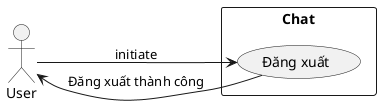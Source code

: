 @startuml
left to right direction

actor User
rectangle Chat {
    usecase "Đăng xuất" as Logout
    User --> Logout: initiate
    Logout --> User: Đăng xuất thành công
}
@enduml

